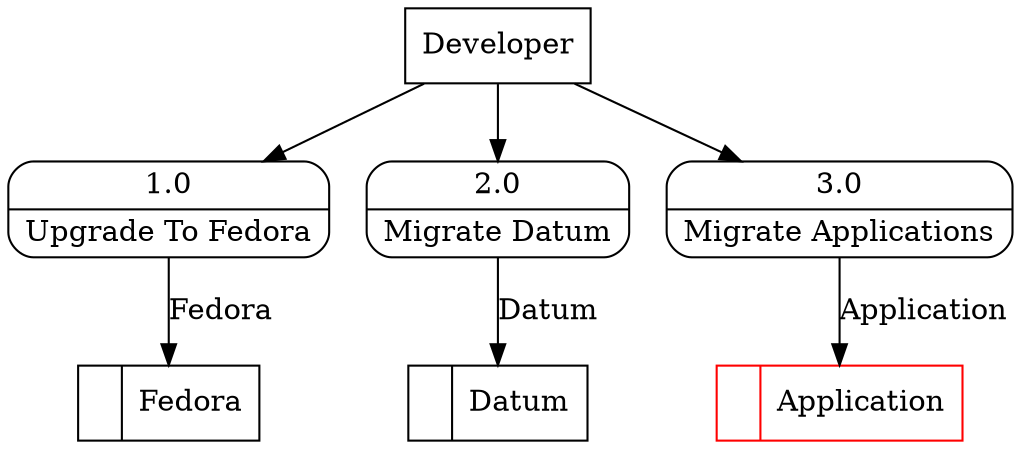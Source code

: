 digraph dfd2{ 
node[shape=record]
200 [label="<f0>  |<f1> Fedora " ];
201 [label="<f0>  |<f1> Application " color=red];
202 [label="<f0>  |<f1> Datum " ];
203 [label="Developer" shape=box];
204 [label="{<f0> 1.0|<f1> Upgrade To Fedora }" shape=Mrecord];
205 [label="{<f0> 2.0|<f1> Migrate Datum }" shape=Mrecord];
206 [label="{<f0> 3.0|<f1> Migrate Applications }" shape=Mrecord];
203 -> 204
203 -> 205
203 -> 206
204 -> 200 [label="Fedora"]
205 -> 202 [label="Datum"]
206 -> 201 [label="Application"]
}